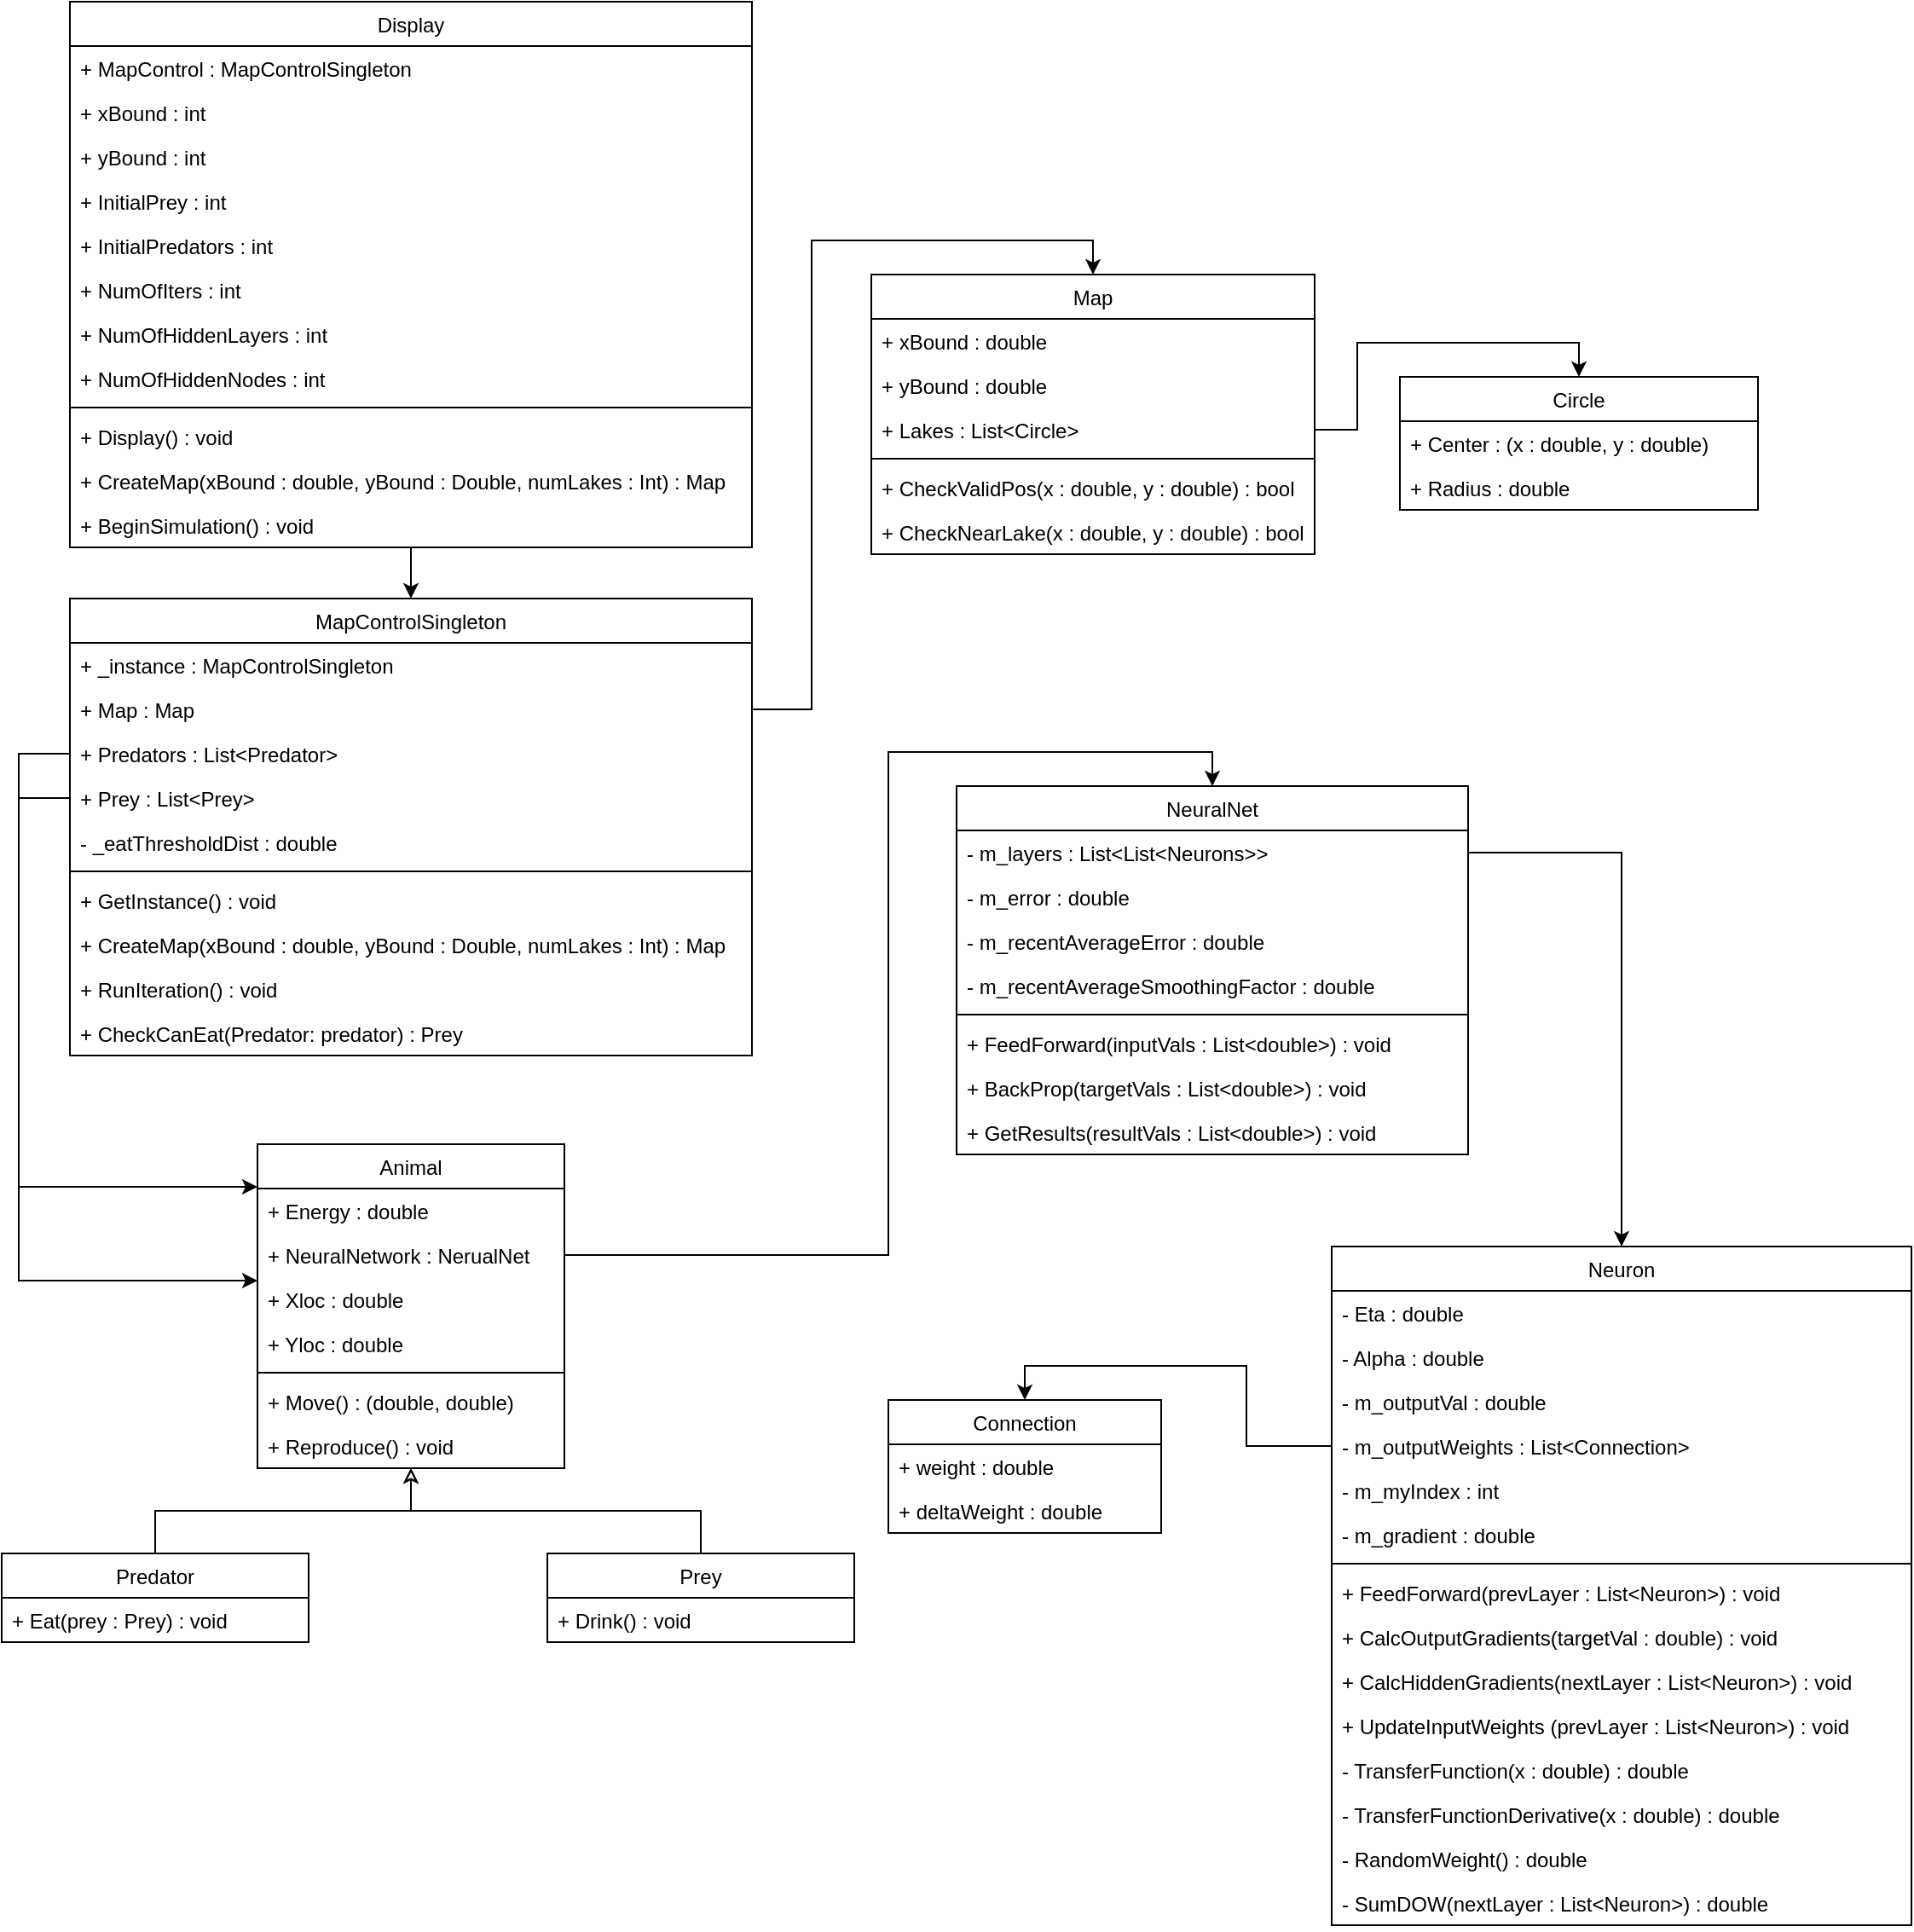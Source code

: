 <mxfile version="21.1.2" type="device">
  <diagram id="C5RBs43oDa-KdzZeNtuy" name="Page-1">
    <mxGraphModel dx="1354" dy="1474" grid="1" gridSize="10" guides="1" tooltips="1" connect="1" arrows="1" fold="1" page="0" pageScale="1" pageWidth="827" pageHeight="1169" math="0" shadow="0">
      <root>
        <mxCell id="WIyWlLk6GJQsqaUBKTNV-0" />
        <mxCell id="WIyWlLk6GJQsqaUBKTNV-1" parent="WIyWlLk6GJQsqaUBKTNV-0" />
        <mxCell id="zkfFHV4jXpPFQw0GAbJ--0" value="NeuralNet" style="swimlane;fontStyle=0;align=center;verticalAlign=top;childLayout=stackLayout;horizontal=1;startSize=26;horizontalStack=0;resizeParent=1;resizeLast=0;collapsible=1;marginBottom=0;rounded=0;shadow=0;strokeWidth=1;" parent="WIyWlLk6GJQsqaUBKTNV-1" vertex="1">
          <mxGeometry x="230" y="-150" width="300" height="216" as="geometry">
            <mxRectangle x="230" y="140" width="160" height="26" as="alternateBounds" />
          </mxGeometry>
        </mxCell>
        <mxCell id="zkfFHV4jXpPFQw0GAbJ--1" value="- m_layers : List&lt;List&lt;Neurons&gt;&gt;" style="text;align=left;verticalAlign=top;spacingLeft=4;spacingRight=4;overflow=hidden;rotatable=0;points=[[0,0.5],[1,0.5]];portConstraint=eastwest;" parent="zkfFHV4jXpPFQw0GAbJ--0" vertex="1">
          <mxGeometry y="26" width="300" height="26" as="geometry" />
        </mxCell>
        <mxCell id="zkfFHV4jXpPFQw0GAbJ--2" value="- m_error : double" style="text;align=left;verticalAlign=top;spacingLeft=4;spacingRight=4;overflow=hidden;rotatable=0;points=[[0,0.5],[1,0.5]];portConstraint=eastwest;rounded=0;shadow=0;html=0;" parent="zkfFHV4jXpPFQw0GAbJ--0" vertex="1">
          <mxGeometry y="52" width="300" height="26" as="geometry" />
        </mxCell>
        <mxCell id="zkfFHV4jXpPFQw0GAbJ--3" value="- m_recentAverageError : double" style="text;align=left;verticalAlign=top;spacingLeft=4;spacingRight=4;overflow=hidden;rotatable=0;points=[[0,0.5],[1,0.5]];portConstraint=eastwest;rounded=0;shadow=0;html=0;" parent="zkfFHV4jXpPFQw0GAbJ--0" vertex="1">
          <mxGeometry y="78" width="300" height="26" as="geometry" />
        </mxCell>
        <mxCell id="nO7ZJ4x5iDr7NH1Br83X-15" value="- m_recentAverageSmoothingFactor : double" style="text;align=left;verticalAlign=top;spacingLeft=4;spacingRight=4;overflow=hidden;rotatable=0;points=[[0,0.5],[1,0.5]];portConstraint=eastwest;rounded=0;shadow=0;html=0;" parent="zkfFHV4jXpPFQw0GAbJ--0" vertex="1">
          <mxGeometry y="104" width="300" height="26" as="geometry" />
        </mxCell>
        <mxCell id="zkfFHV4jXpPFQw0GAbJ--4" value="" style="line;html=1;strokeWidth=1;align=left;verticalAlign=middle;spacingTop=-1;spacingLeft=3;spacingRight=3;rotatable=0;labelPosition=right;points=[];portConstraint=eastwest;" parent="zkfFHV4jXpPFQw0GAbJ--0" vertex="1">
          <mxGeometry y="130" width="300" height="8" as="geometry" />
        </mxCell>
        <mxCell id="zkfFHV4jXpPFQw0GAbJ--5" value="+ FeedForward(inputVals : List&lt;double&gt;) : void" style="text;align=left;verticalAlign=top;spacingLeft=4;spacingRight=4;overflow=hidden;rotatable=0;points=[[0,0.5],[1,0.5]];portConstraint=eastwest;" parent="zkfFHV4jXpPFQw0GAbJ--0" vertex="1">
          <mxGeometry y="138" width="300" height="26" as="geometry" />
        </mxCell>
        <mxCell id="nO7ZJ4x5iDr7NH1Br83X-19" value="+ BackProp(targetVals : List&lt;double&gt;) : void" style="text;align=left;verticalAlign=top;spacingLeft=4;spacingRight=4;overflow=hidden;rotatable=0;points=[[0,0.5],[1,0.5]];portConstraint=eastwest;" parent="zkfFHV4jXpPFQw0GAbJ--0" vertex="1">
          <mxGeometry y="164" width="300" height="26" as="geometry" />
        </mxCell>
        <mxCell id="nO7ZJ4x5iDr7NH1Br83X-18" value="+ GetResults(resultVals : List&lt;double&gt;) : void" style="text;align=left;verticalAlign=top;spacingLeft=4;spacingRight=4;overflow=hidden;rotatable=0;points=[[0,0.5],[1,0.5]];portConstraint=eastwest;" parent="zkfFHV4jXpPFQw0GAbJ--0" vertex="1">
          <mxGeometry y="190" width="300" height="26" as="geometry" />
        </mxCell>
        <mxCell id="zkfFHV4jXpPFQw0GAbJ--17" value="Neuron" style="swimlane;fontStyle=0;align=center;verticalAlign=top;childLayout=stackLayout;horizontal=1;startSize=26;horizontalStack=0;resizeParent=1;resizeLast=0;collapsible=1;marginBottom=0;rounded=0;shadow=0;strokeWidth=1;" parent="WIyWlLk6GJQsqaUBKTNV-1" vertex="1">
          <mxGeometry x="450" y="120" width="340" height="398" as="geometry">
            <mxRectangle x="550" y="140" width="160" height="26" as="alternateBounds" />
          </mxGeometry>
        </mxCell>
        <mxCell id="zkfFHV4jXpPFQw0GAbJ--18" value="- Eta : double" style="text;align=left;verticalAlign=top;spacingLeft=4;spacingRight=4;overflow=hidden;rotatable=0;points=[[0,0.5],[1,0.5]];portConstraint=eastwest;" parent="zkfFHV4jXpPFQw0GAbJ--17" vertex="1">
          <mxGeometry y="26" width="340" height="26" as="geometry" />
        </mxCell>
        <mxCell id="zkfFHV4jXpPFQw0GAbJ--19" value="- Alpha : double" style="text;align=left;verticalAlign=top;spacingLeft=4;spacingRight=4;overflow=hidden;rotatable=0;points=[[0,0.5],[1,0.5]];portConstraint=eastwest;rounded=0;shadow=0;html=0;" parent="zkfFHV4jXpPFQw0GAbJ--17" vertex="1">
          <mxGeometry y="52" width="340" height="26" as="geometry" />
        </mxCell>
        <mxCell id="zkfFHV4jXpPFQw0GAbJ--20" value="- m_outputVal : double" style="text;align=left;verticalAlign=top;spacingLeft=4;spacingRight=4;overflow=hidden;rotatable=0;points=[[0,0.5],[1,0.5]];portConstraint=eastwest;rounded=0;shadow=0;html=0;" parent="zkfFHV4jXpPFQw0GAbJ--17" vertex="1">
          <mxGeometry y="78" width="340" height="26" as="geometry" />
        </mxCell>
        <mxCell id="zkfFHV4jXpPFQw0GAbJ--21" value="- m_outputWeights : List&lt;Connection&gt;" style="text;align=left;verticalAlign=top;spacingLeft=4;spacingRight=4;overflow=hidden;rotatable=0;points=[[0,0.5],[1,0.5]];portConstraint=eastwest;rounded=0;shadow=0;html=0;" parent="zkfFHV4jXpPFQw0GAbJ--17" vertex="1">
          <mxGeometry y="104" width="340" height="26" as="geometry" />
        </mxCell>
        <mxCell id="zkfFHV4jXpPFQw0GAbJ--22" value="- m_myIndex : int" style="text;align=left;verticalAlign=top;spacingLeft=4;spacingRight=4;overflow=hidden;rotatable=0;points=[[0,0.5],[1,0.5]];portConstraint=eastwest;rounded=0;shadow=0;html=0;" parent="zkfFHV4jXpPFQw0GAbJ--17" vertex="1">
          <mxGeometry y="130" width="340" height="26" as="geometry" />
        </mxCell>
        <mxCell id="nO7ZJ4x5iDr7NH1Br83X-7" value="- m_gradient : double" style="text;align=left;verticalAlign=top;spacingLeft=4;spacingRight=4;overflow=hidden;rotatable=0;points=[[0,0.5],[1,0.5]];portConstraint=eastwest;rounded=0;shadow=0;html=0;" parent="zkfFHV4jXpPFQw0GAbJ--17" vertex="1">
          <mxGeometry y="156" width="340" height="26" as="geometry" />
        </mxCell>
        <mxCell id="zkfFHV4jXpPFQw0GAbJ--23" value="" style="line;html=1;strokeWidth=1;align=left;verticalAlign=middle;spacingTop=-1;spacingLeft=3;spacingRight=3;rotatable=0;labelPosition=right;points=[];portConstraint=eastwest;" parent="zkfFHV4jXpPFQw0GAbJ--17" vertex="1">
          <mxGeometry y="182" width="340" height="8" as="geometry" />
        </mxCell>
        <mxCell id="zkfFHV4jXpPFQw0GAbJ--24" value="+ FeedForward(prevLayer : List&lt;Neuron&gt;) : void" style="text;align=left;verticalAlign=top;spacingLeft=4;spacingRight=4;overflow=hidden;rotatable=0;points=[[0,0.5],[1,0.5]];portConstraint=eastwest;" parent="zkfFHV4jXpPFQw0GAbJ--17" vertex="1">
          <mxGeometry y="190" width="340" height="26" as="geometry" />
        </mxCell>
        <mxCell id="zkfFHV4jXpPFQw0GAbJ--25" value="+ CalcOutputGradients(targetVal : double) : void" style="text;align=left;verticalAlign=top;spacingLeft=4;spacingRight=4;overflow=hidden;rotatable=0;points=[[0,0.5],[1,0.5]];portConstraint=eastwest;" parent="zkfFHV4jXpPFQw0GAbJ--17" vertex="1">
          <mxGeometry y="216" width="340" height="26" as="geometry" />
        </mxCell>
        <mxCell id="nO7ZJ4x5iDr7NH1Br83X-11" value="+ CalcHiddenGradients(nextLayer : List&lt;Neuron&gt;) : void" style="text;align=left;verticalAlign=top;spacingLeft=4;spacingRight=4;overflow=hidden;rotatable=0;points=[[0,0.5],[1,0.5]];portConstraint=eastwest;" parent="zkfFHV4jXpPFQw0GAbJ--17" vertex="1">
          <mxGeometry y="242" width="340" height="26" as="geometry" />
        </mxCell>
        <mxCell id="nO7ZJ4x5iDr7NH1Br83X-10" value="+ UpdateInputWeights (prevLayer : List&lt;Neuron&gt;) : void" style="text;align=left;verticalAlign=top;spacingLeft=4;spacingRight=4;overflow=hidden;rotatable=0;points=[[0,0.5],[1,0.5]];portConstraint=eastwest;" parent="zkfFHV4jXpPFQw0GAbJ--17" vertex="1">
          <mxGeometry y="268" width="340" height="26" as="geometry" />
        </mxCell>
        <mxCell id="nO7ZJ4x5iDr7NH1Br83X-9" value="- TransferFunction(x : double) : double" style="text;align=left;verticalAlign=top;spacingLeft=4;spacingRight=4;overflow=hidden;rotatable=0;points=[[0,0.5],[1,0.5]];portConstraint=eastwest;" parent="zkfFHV4jXpPFQw0GAbJ--17" vertex="1">
          <mxGeometry y="294" width="340" height="26" as="geometry" />
        </mxCell>
        <mxCell id="nO7ZJ4x5iDr7NH1Br83X-8" value="- TransferFunctionDerivative(x : double) : double" style="text;align=left;verticalAlign=top;spacingLeft=4;spacingRight=4;overflow=hidden;rotatable=0;points=[[0,0.5],[1,0.5]];portConstraint=eastwest;" parent="zkfFHV4jXpPFQw0GAbJ--17" vertex="1">
          <mxGeometry y="320" width="340" height="26" as="geometry" />
        </mxCell>
        <mxCell id="nO7ZJ4x5iDr7NH1Br83X-13" value="- RandomWeight() : double" style="text;align=left;verticalAlign=top;spacingLeft=4;spacingRight=4;overflow=hidden;rotatable=0;points=[[0,0.5],[1,0.5]];portConstraint=eastwest;" parent="zkfFHV4jXpPFQw0GAbJ--17" vertex="1">
          <mxGeometry y="346" width="340" height="26" as="geometry" />
        </mxCell>
        <mxCell id="nO7ZJ4x5iDr7NH1Br83X-12" value="- SumDOW(nextLayer : List&lt;Neuron&gt;) : double" style="text;align=left;verticalAlign=top;spacingLeft=4;spacingRight=4;overflow=hidden;rotatable=0;points=[[0,0.5],[1,0.5]];portConstraint=eastwest;" parent="zkfFHV4jXpPFQw0GAbJ--17" vertex="1">
          <mxGeometry y="372" width="340" height="26" as="geometry" />
        </mxCell>
        <mxCell id="nO7ZJ4x5iDr7NH1Br83X-0" value="Connection" style="swimlane;fontStyle=0;align=center;verticalAlign=top;childLayout=stackLayout;horizontal=1;startSize=26;horizontalStack=0;resizeParent=1;resizeLast=0;collapsible=1;marginBottom=0;rounded=0;shadow=0;strokeWidth=1;" parent="WIyWlLk6GJQsqaUBKTNV-1" vertex="1">
          <mxGeometry x="190" y="210" width="160" height="78" as="geometry">
            <mxRectangle x="230" y="140" width="160" height="26" as="alternateBounds" />
          </mxGeometry>
        </mxCell>
        <mxCell id="nO7ZJ4x5iDr7NH1Br83X-1" value="+ weight : double" style="text;align=left;verticalAlign=top;spacingLeft=4;spacingRight=4;overflow=hidden;rotatable=0;points=[[0,0.5],[1,0.5]];portConstraint=eastwest;" parent="nO7ZJ4x5iDr7NH1Br83X-0" vertex="1">
          <mxGeometry y="26" width="160" height="26" as="geometry" />
        </mxCell>
        <mxCell id="nO7ZJ4x5iDr7NH1Br83X-2" value="+ deltaWeight : double" style="text;align=left;verticalAlign=top;spacingLeft=4;spacingRight=4;overflow=hidden;rotatable=0;points=[[0,0.5],[1,0.5]];portConstraint=eastwest;rounded=0;shadow=0;html=0;" parent="nO7ZJ4x5iDr7NH1Br83X-0" vertex="1">
          <mxGeometry y="52" width="160" height="26" as="geometry" />
        </mxCell>
        <mxCell id="nO7ZJ4x5iDr7NH1Br83X-6" style="edgeStyle=orthogonalEdgeStyle;rounded=0;orthogonalLoop=1;jettySize=auto;html=1;entryX=0.5;entryY=0;entryDx=0;entryDy=0;" parent="WIyWlLk6GJQsqaUBKTNV-1" source="zkfFHV4jXpPFQw0GAbJ--21" target="nO7ZJ4x5iDr7NH1Br83X-0" edge="1">
          <mxGeometry relative="1" as="geometry" />
        </mxCell>
        <mxCell id="nO7ZJ4x5iDr7NH1Br83X-20" style="edgeStyle=orthogonalEdgeStyle;rounded=0;orthogonalLoop=1;jettySize=auto;html=1;entryX=0.5;entryY=0;entryDx=0;entryDy=0;" parent="WIyWlLk6GJQsqaUBKTNV-1" source="zkfFHV4jXpPFQw0GAbJ--1" target="zkfFHV4jXpPFQw0GAbJ--17" edge="1">
          <mxGeometry relative="1" as="geometry" />
        </mxCell>
        <mxCell id="nO7ZJ4x5iDr7NH1Br83X-21" value="Animal" style="swimlane;fontStyle=0;align=center;verticalAlign=top;childLayout=stackLayout;horizontal=1;startSize=26;horizontalStack=0;resizeParent=1;resizeLast=0;collapsible=1;marginBottom=0;rounded=0;shadow=0;strokeWidth=1;" parent="WIyWlLk6GJQsqaUBKTNV-1" vertex="1">
          <mxGeometry x="-180" y="60" width="180" height="190" as="geometry">
            <mxRectangle x="230" y="140" width="160" height="26" as="alternateBounds" />
          </mxGeometry>
        </mxCell>
        <mxCell id="nO7ZJ4x5iDr7NH1Br83X-22" value="+ Energy : double" style="text;align=left;verticalAlign=top;spacingLeft=4;spacingRight=4;overflow=hidden;rotatable=0;points=[[0,0.5],[1,0.5]];portConstraint=eastwest;" parent="nO7ZJ4x5iDr7NH1Br83X-21" vertex="1">
          <mxGeometry y="26" width="180" height="26" as="geometry" />
        </mxCell>
        <mxCell id="nO7ZJ4x5iDr7NH1Br83X-23" value="+ NeuralNetwork : NerualNet" style="text;align=left;verticalAlign=top;spacingLeft=4;spacingRight=4;overflow=hidden;rotatable=0;points=[[0,0.5],[1,0.5]];portConstraint=eastwest;rounded=0;shadow=0;html=0;" parent="nO7ZJ4x5iDr7NH1Br83X-21" vertex="1">
          <mxGeometry y="52" width="180" height="26" as="geometry" />
        </mxCell>
        <mxCell id="nO7ZJ4x5iDr7NH1Br83X-50" value="+ Xloc : double" style="text;align=left;verticalAlign=top;spacingLeft=4;spacingRight=4;overflow=hidden;rotatable=0;points=[[0,0.5],[1,0.5]];portConstraint=eastwest;rounded=0;shadow=0;html=0;" parent="nO7ZJ4x5iDr7NH1Br83X-21" vertex="1">
          <mxGeometry y="78" width="180" height="26" as="geometry" />
        </mxCell>
        <mxCell id="nO7ZJ4x5iDr7NH1Br83X-51" value="+ Yloc : double" style="text;align=left;verticalAlign=top;spacingLeft=4;spacingRight=4;overflow=hidden;rotatable=0;points=[[0,0.5],[1,0.5]];portConstraint=eastwest;rounded=0;shadow=0;html=0;" parent="nO7ZJ4x5iDr7NH1Br83X-21" vertex="1">
          <mxGeometry y="104" width="180" height="26" as="geometry" />
        </mxCell>
        <mxCell id="nO7ZJ4x5iDr7NH1Br83X-27" value="" style="line;html=1;strokeWidth=1;align=left;verticalAlign=middle;spacingTop=-1;spacingLeft=3;spacingRight=3;rotatable=0;labelPosition=right;points=[];portConstraint=eastwest;" parent="nO7ZJ4x5iDr7NH1Br83X-21" vertex="1">
          <mxGeometry y="130" width="180" height="8" as="geometry" />
        </mxCell>
        <mxCell id="nO7ZJ4x5iDr7NH1Br83X-26" value="+ Move() : (double, double)" style="text;align=left;verticalAlign=top;spacingLeft=4;spacingRight=4;overflow=hidden;rotatable=0;points=[[0,0.5],[1,0.5]];portConstraint=eastwest;rounded=0;shadow=0;html=0;" parent="nO7ZJ4x5iDr7NH1Br83X-21" vertex="1">
          <mxGeometry y="138" width="180" height="26" as="geometry" />
        </mxCell>
        <mxCell id="nO7ZJ4x5iDr7NH1Br83X-28" value="+ Reproduce() : void" style="text;align=left;verticalAlign=top;spacingLeft=4;spacingRight=4;overflow=hidden;rotatable=0;points=[[0,0.5],[1,0.5]];portConstraint=eastwest;rounded=0;shadow=0;html=0;" parent="nO7ZJ4x5iDr7NH1Br83X-21" vertex="1">
          <mxGeometry y="164" width="180" height="26" as="geometry" />
        </mxCell>
        <mxCell id="nO7ZJ4x5iDr7NH1Br83X-25" style="edgeStyle=orthogonalEdgeStyle;rounded=0;orthogonalLoop=1;jettySize=auto;html=1;entryX=0.5;entryY=0;entryDx=0;entryDy=0;" parent="WIyWlLk6GJQsqaUBKTNV-1" source="nO7ZJ4x5iDr7NH1Br83X-23" target="zkfFHV4jXpPFQw0GAbJ--0" edge="1">
          <mxGeometry relative="1" as="geometry">
            <Array as="points">
              <mxPoint x="190" y="125" />
              <mxPoint x="190" y="-170" />
              <mxPoint x="380" y="-170" />
            </Array>
          </mxGeometry>
        </mxCell>
        <mxCell id="nO7ZJ4x5iDr7NH1Br83X-41" style="edgeStyle=orthogonalEdgeStyle;rounded=0;orthogonalLoop=1;jettySize=auto;html=1;endArrow=classic;endFill=0;" parent="WIyWlLk6GJQsqaUBKTNV-1" source="nO7ZJ4x5iDr7NH1Br83X-29" target="nO7ZJ4x5iDr7NH1Br83X-21" edge="1">
          <mxGeometry relative="1" as="geometry" />
        </mxCell>
        <mxCell id="nO7ZJ4x5iDr7NH1Br83X-29" value="Predator" style="swimlane;fontStyle=0;align=center;verticalAlign=top;childLayout=stackLayout;horizontal=1;startSize=26;horizontalStack=0;resizeParent=1;resizeLast=0;collapsible=1;marginBottom=0;rounded=0;shadow=0;strokeWidth=1;" parent="WIyWlLk6GJQsqaUBKTNV-1" vertex="1">
          <mxGeometry x="-330" y="300" width="180" height="52" as="geometry">
            <mxRectangle x="230" y="140" width="160" height="26" as="alternateBounds" />
          </mxGeometry>
        </mxCell>
        <mxCell id="nO7ZJ4x5iDr7NH1Br83X-33" value="+ Eat(prey : Prey) : void" style="text;align=left;verticalAlign=top;spacingLeft=4;spacingRight=4;overflow=hidden;rotatable=0;points=[[0,0.5],[1,0.5]];portConstraint=eastwest;rounded=0;shadow=0;html=0;" parent="nO7ZJ4x5iDr7NH1Br83X-29" vertex="1">
          <mxGeometry y="26" width="180" height="26" as="geometry" />
        </mxCell>
        <mxCell id="nO7ZJ4x5iDr7NH1Br83X-42" style="edgeStyle=orthogonalEdgeStyle;rounded=0;orthogonalLoop=1;jettySize=auto;html=1;endArrow=classic;endFill=0;" parent="WIyWlLk6GJQsqaUBKTNV-1" source="nO7ZJ4x5iDr7NH1Br83X-35" target="nO7ZJ4x5iDr7NH1Br83X-21" edge="1">
          <mxGeometry relative="1" as="geometry" />
        </mxCell>
        <mxCell id="nO7ZJ4x5iDr7NH1Br83X-35" value="Prey" style="swimlane;fontStyle=0;align=center;verticalAlign=top;childLayout=stackLayout;horizontal=1;startSize=26;horizontalStack=0;resizeParent=1;resizeLast=0;collapsible=1;marginBottom=0;rounded=0;shadow=0;strokeWidth=1;" parent="WIyWlLk6GJQsqaUBKTNV-1" vertex="1">
          <mxGeometry x="-10" y="300" width="180" height="52" as="geometry">
            <mxRectangle x="230" y="140" width="160" height="26" as="alternateBounds" />
          </mxGeometry>
        </mxCell>
        <mxCell id="nO7ZJ4x5iDr7NH1Br83X-40" value="+ Drink() : void" style="text;align=left;verticalAlign=top;spacingLeft=4;spacingRight=4;overflow=hidden;rotatable=0;points=[[0,0.5],[1,0.5]];portConstraint=eastwest;rounded=0;shadow=0;html=0;" parent="nO7ZJ4x5iDr7NH1Br83X-35" vertex="1">
          <mxGeometry y="26" width="180" height="26" as="geometry" />
        </mxCell>
        <mxCell id="nO7ZJ4x5iDr7NH1Br83X-44" value="MapControlSingleton" style="swimlane;fontStyle=0;align=center;verticalAlign=top;childLayout=stackLayout;horizontal=1;startSize=26;horizontalStack=0;resizeParent=1;resizeLast=0;collapsible=1;marginBottom=0;rounded=0;shadow=0;strokeWidth=1;" parent="WIyWlLk6GJQsqaUBKTNV-1" vertex="1">
          <mxGeometry x="-290" y="-260" width="400" height="268" as="geometry">
            <mxRectangle x="230" y="140" width="160" height="26" as="alternateBounds" />
          </mxGeometry>
        </mxCell>
        <mxCell id="AgqpvDuO_LdRkOJ1q3NE-1" value="+ _instance : MapControlSingleton" style="text;align=left;verticalAlign=top;spacingLeft=4;spacingRight=4;overflow=hidden;rotatable=0;points=[[0,0.5],[1,0.5]];portConstraint=eastwest;" vertex="1" parent="nO7ZJ4x5iDr7NH1Br83X-44">
          <mxGeometry y="26" width="400" height="26" as="geometry" />
        </mxCell>
        <mxCell id="nO7ZJ4x5iDr7NH1Br83X-45" value="+ Map : Map" style="text;align=left;verticalAlign=top;spacingLeft=4;spacingRight=4;overflow=hidden;rotatable=0;points=[[0,0.5],[1,0.5]];portConstraint=eastwest;" parent="nO7ZJ4x5iDr7NH1Br83X-44" vertex="1">
          <mxGeometry y="52" width="400" height="26" as="geometry" />
        </mxCell>
        <mxCell id="nO7ZJ4x5iDr7NH1Br83X-46" value="+ Predators : List&lt;Predator&gt;" style="text;align=left;verticalAlign=top;spacingLeft=4;spacingRight=4;overflow=hidden;rotatable=0;points=[[0,0.5],[1,0.5]];portConstraint=eastwest;rounded=0;shadow=0;html=0;" parent="nO7ZJ4x5iDr7NH1Br83X-44" vertex="1">
          <mxGeometry y="78" width="400" height="26" as="geometry" />
        </mxCell>
        <mxCell id="nO7ZJ4x5iDr7NH1Br83X-67" value="+ Prey : List&lt;Prey&gt;" style="text;align=left;verticalAlign=top;spacingLeft=4;spacingRight=4;overflow=hidden;rotatable=0;points=[[0,0.5],[1,0.5]];portConstraint=eastwest;rounded=0;shadow=0;html=0;" parent="nO7ZJ4x5iDr7NH1Br83X-44" vertex="1">
          <mxGeometry y="104" width="400" height="26" as="geometry" />
        </mxCell>
        <mxCell id="AgqpvDuO_LdRkOJ1q3NE-5" value="- _eatThresholdDist : double" style="text;align=left;verticalAlign=top;spacingLeft=4;spacingRight=4;overflow=hidden;rotatable=0;points=[[0,0.5],[1,0.5]];portConstraint=eastwest;rounded=0;shadow=0;html=0;" vertex="1" parent="nO7ZJ4x5iDr7NH1Br83X-44">
          <mxGeometry y="130" width="400" height="26" as="geometry" />
        </mxCell>
        <mxCell id="nO7ZJ4x5iDr7NH1Br83X-47" value="" style="line;html=1;strokeWidth=1;align=left;verticalAlign=middle;spacingTop=-1;spacingLeft=3;spacingRight=3;rotatable=0;labelPosition=right;points=[];portConstraint=eastwest;" parent="nO7ZJ4x5iDr7NH1Br83X-44" vertex="1">
          <mxGeometry y="156" width="400" height="8" as="geometry" />
        </mxCell>
        <mxCell id="AgqpvDuO_LdRkOJ1q3NE-2" value="+ GetInstance() : void" style="text;align=left;verticalAlign=top;spacingLeft=4;spacingRight=4;overflow=hidden;rotatable=0;points=[[0,0.5],[1,0.5]];portConstraint=eastwest;rounded=0;shadow=0;html=0;" vertex="1" parent="nO7ZJ4x5iDr7NH1Br83X-44">
          <mxGeometry y="164" width="400" height="26" as="geometry" />
        </mxCell>
        <mxCell id="AgqpvDuO_LdRkOJ1q3NE-3" value="+ CreateMap(xBound : double, yBound : Double, numLakes : Int) : Map" style="text;align=left;verticalAlign=top;spacingLeft=4;spacingRight=4;overflow=hidden;rotatable=0;points=[[0,0.5],[1,0.5]];portConstraint=eastwest;rounded=0;shadow=0;html=0;" vertex="1" parent="nO7ZJ4x5iDr7NH1Br83X-44">
          <mxGeometry y="190" width="400" height="26" as="geometry" />
        </mxCell>
        <mxCell id="nO7ZJ4x5iDr7NH1Br83X-48" value="+ RunIteration() : void" style="text;align=left;verticalAlign=top;spacingLeft=4;spacingRight=4;overflow=hidden;rotatable=0;points=[[0,0.5],[1,0.5]];portConstraint=eastwest;rounded=0;shadow=0;html=0;" parent="nO7ZJ4x5iDr7NH1Br83X-44" vertex="1">
          <mxGeometry y="216" width="400" height="26" as="geometry" />
        </mxCell>
        <mxCell id="AgqpvDuO_LdRkOJ1q3NE-0" value="+ CheckCanEat(Predator: predator) : Prey" style="text;align=left;verticalAlign=top;spacingLeft=4;spacingRight=4;overflow=hidden;rotatable=0;points=[[0,0.5],[1,0.5]];portConstraint=eastwest;rounded=0;shadow=0;html=0;" vertex="1" parent="nO7ZJ4x5iDr7NH1Br83X-44">
          <mxGeometry y="242" width="400" height="26" as="geometry" />
        </mxCell>
        <mxCell id="nO7ZJ4x5iDr7NH1Br83X-52" value="Map" style="swimlane;fontStyle=0;align=center;verticalAlign=top;childLayout=stackLayout;horizontal=1;startSize=26;horizontalStack=0;resizeParent=1;resizeLast=0;collapsible=1;marginBottom=0;rounded=0;shadow=0;strokeWidth=1;" parent="WIyWlLk6GJQsqaUBKTNV-1" vertex="1">
          <mxGeometry x="180" y="-450" width="260" height="164" as="geometry">
            <mxRectangle x="230" y="140" width="160" height="26" as="alternateBounds" />
          </mxGeometry>
        </mxCell>
        <mxCell id="nO7ZJ4x5iDr7NH1Br83X-78" value="+ xBound : double" style="text;align=left;verticalAlign=top;spacingLeft=4;spacingRight=4;overflow=hidden;rotatable=0;points=[[0,0.5],[1,0.5]];portConstraint=eastwest;" parent="nO7ZJ4x5iDr7NH1Br83X-52" vertex="1">
          <mxGeometry y="26" width="260" height="26" as="geometry" />
        </mxCell>
        <mxCell id="nO7ZJ4x5iDr7NH1Br83X-79" value="+ yBound : double" style="text;align=left;verticalAlign=top;spacingLeft=4;spacingRight=4;overflow=hidden;rotatable=0;points=[[0,0.5],[1,0.5]];portConstraint=eastwest;" parent="nO7ZJ4x5iDr7NH1Br83X-52" vertex="1">
          <mxGeometry y="52" width="260" height="26" as="geometry" />
        </mxCell>
        <mxCell id="nO7ZJ4x5iDr7NH1Br83X-53" value="+ Lakes : List&lt;Circle&gt;" style="text;align=left;verticalAlign=top;spacingLeft=4;spacingRight=4;overflow=hidden;rotatable=0;points=[[0,0.5],[1,0.5]];portConstraint=eastwest;" parent="nO7ZJ4x5iDr7NH1Br83X-52" vertex="1">
          <mxGeometry y="78" width="260" height="26" as="geometry" />
        </mxCell>
        <mxCell id="nO7ZJ4x5iDr7NH1Br83X-55" value="" style="line;html=1;strokeWidth=1;align=left;verticalAlign=middle;spacingTop=-1;spacingLeft=3;spacingRight=3;rotatable=0;labelPosition=right;points=[];portConstraint=eastwest;" parent="nO7ZJ4x5iDr7NH1Br83X-52" vertex="1">
          <mxGeometry y="104" width="260" height="8" as="geometry" />
        </mxCell>
        <mxCell id="nO7ZJ4x5iDr7NH1Br83X-56" value="+ CheckValidPos(x : double, y : double) : bool" style="text;align=left;verticalAlign=top;spacingLeft=4;spacingRight=4;overflow=hidden;rotatable=0;points=[[0,0.5],[1,0.5]];portConstraint=eastwest;rounded=0;shadow=0;html=0;" parent="nO7ZJ4x5iDr7NH1Br83X-52" vertex="1">
          <mxGeometry y="112" width="260" height="26" as="geometry" />
        </mxCell>
        <mxCell id="nO7ZJ4x5iDr7NH1Br83X-57" value="+ CheckNearLake(x : double, y : double) : bool" style="text;align=left;verticalAlign=top;spacingLeft=4;spacingRight=4;overflow=hidden;rotatable=0;points=[[0,0.5],[1,0.5]];portConstraint=eastwest;rounded=0;shadow=0;html=0;" parent="nO7ZJ4x5iDr7NH1Br83X-52" vertex="1">
          <mxGeometry y="138" width="260" height="26" as="geometry" />
        </mxCell>
        <mxCell id="nO7ZJ4x5iDr7NH1Br83X-58" value="Circle" style="swimlane;fontStyle=0;align=center;verticalAlign=top;childLayout=stackLayout;horizontal=1;startSize=26;horizontalStack=0;resizeParent=1;resizeLast=0;collapsible=1;marginBottom=0;rounded=0;shadow=0;strokeWidth=1;" parent="WIyWlLk6GJQsqaUBKTNV-1" vertex="1">
          <mxGeometry x="490" y="-390" width="210" height="78" as="geometry">
            <mxRectangle x="230" y="140" width="160" height="26" as="alternateBounds" />
          </mxGeometry>
        </mxCell>
        <mxCell id="nO7ZJ4x5iDr7NH1Br83X-59" value="+ Center : (x : double, y : double)" style="text;align=left;verticalAlign=top;spacingLeft=4;spacingRight=4;overflow=hidden;rotatable=0;points=[[0,0.5],[1,0.5]];portConstraint=eastwest;" parent="nO7ZJ4x5iDr7NH1Br83X-58" vertex="1">
          <mxGeometry y="26" width="210" height="26" as="geometry" />
        </mxCell>
        <mxCell id="nO7ZJ4x5iDr7NH1Br83X-60" value="+ Radius : double" style="text;align=left;verticalAlign=top;spacingLeft=4;spacingRight=4;overflow=hidden;rotatable=0;points=[[0,0.5],[1,0.5]];portConstraint=eastwest;rounded=0;shadow=0;html=0;" parent="nO7ZJ4x5iDr7NH1Br83X-58" vertex="1">
          <mxGeometry y="52" width="210" height="26" as="geometry" />
        </mxCell>
        <mxCell id="nO7ZJ4x5iDr7NH1Br83X-64" style="edgeStyle=orthogonalEdgeStyle;rounded=0;orthogonalLoop=1;jettySize=auto;html=1;entryX=0.5;entryY=0;entryDx=0;entryDy=0;" parent="WIyWlLk6GJQsqaUBKTNV-1" source="nO7ZJ4x5iDr7NH1Br83X-53" target="nO7ZJ4x5iDr7NH1Br83X-58" edge="1">
          <mxGeometry relative="1" as="geometry" />
        </mxCell>
        <mxCell id="nO7ZJ4x5iDr7NH1Br83X-66" style="edgeStyle=orthogonalEdgeStyle;rounded=0;orthogonalLoop=1;jettySize=auto;html=1;entryX=0.5;entryY=0;entryDx=0;entryDy=0;" parent="WIyWlLk6GJQsqaUBKTNV-1" source="nO7ZJ4x5iDr7NH1Br83X-45" target="nO7ZJ4x5iDr7NH1Br83X-52" edge="1">
          <mxGeometry relative="1" as="geometry" />
        </mxCell>
        <mxCell id="nO7ZJ4x5iDr7NH1Br83X-85" style="edgeStyle=orthogonalEdgeStyle;rounded=0;orthogonalLoop=1;jettySize=auto;html=1;entryX=0.5;entryY=0;entryDx=0;entryDy=0;" parent="WIyWlLk6GJQsqaUBKTNV-1" source="nO7ZJ4x5iDr7NH1Br83X-68" target="nO7ZJ4x5iDr7NH1Br83X-44" edge="1">
          <mxGeometry relative="1" as="geometry" />
        </mxCell>
        <mxCell id="nO7ZJ4x5iDr7NH1Br83X-68" value="Display" style="swimlane;fontStyle=0;align=center;verticalAlign=top;childLayout=stackLayout;horizontal=1;startSize=26;horizontalStack=0;resizeParent=1;resizeLast=0;collapsible=1;marginBottom=0;rounded=0;shadow=0;strokeWidth=1;" parent="WIyWlLk6GJQsqaUBKTNV-1" vertex="1">
          <mxGeometry x="-290" y="-610" width="400" height="320" as="geometry">
            <mxRectangle x="230" y="140" width="160" height="26" as="alternateBounds" />
          </mxGeometry>
        </mxCell>
        <mxCell id="nO7ZJ4x5iDr7NH1Br83X-69" value="+ MapControl : MapControlSingleton" style="text;align=left;verticalAlign=top;spacingLeft=4;spacingRight=4;overflow=hidden;rotatable=0;points=[[0,0.5],[1,0.5]];portConstraint=eastwest;" parent="nO7ZJ4x5iDr7NH1Br83X-68" vertex="1">
          <mxGeometry y="26" width="400" height="26" as="geometry" />
        </mxCell>
        <mxCell id="nO7ZJ4x5iDr7NH1Br83X-70" value="+ xBound : int" style="text;align=left;verticalAlign=top;spacingLeft=4;spacingRight=4;overflow=hidden;rotatable=0;points=[[0,0.5],[1,0.5]];portConstraint=eastwest;rounded=0;shadow=0;html=0;" parent="nO7ZJ4x5iDr7NH1Br83X-68" vertex="1">
          <mxGeometry y="52" width="400" height="26" as="geometry" />
        </mxCell>
        <mxCell id="nO7ZJ4x5iDr7NH1Br83X-71" value="+ yBound : int" style="text;align=left;verticalAlign=top;spacingLeft=4;spacingRight=4;overflow=hidden;rotatable=0;points=[[0,0.5],[1,0.5]];portConstraint=eastwest;rounded=0;shadow=0;html=0;" parent="nO7ZJ4x5iDr7NH1Br83X-68" vertex="1">
          <mxGeometry y="78" width="400" height="26" as="geometry" />
        </mxCell>
        <mxCell id="nO7ZJ4x5iDr7NH1Br83X-72" value="+ InitialPrey : int" style="text;align=left;verticalAlign=top;spacingLeft=4;spacingRight=4;overflow=hidden;rotatable=0;points=[[0,0.5],[1,0.5]];portConstraint=eastwest;rounded=0;shadow=0;html=0;" parent="nO7ZJ4x5iDr7NH1Br83X-68" vertex="1">
          <mxGeometry y="104" width="400" height="26" as="geometry" />
        </mxCell>
        <mxCell id="nO7ZJ4x5iDr7NH1Br83X-80" value="+ InitialPredators : int" style="text;align=left;verticalAlign=top;spacingLeft=4;spacingRight=4;overflow=hidden;rotatable=0;points=[[0,0.5],[1,0.5]];portConstraint=eastwest;rounded=0;shadow=0;html=0;" parent="nO7ZJ4x5iDr7NH1Br83X-68" vertex="1">
          <mxGeometry y="130" width="400" height="26" as="geometry" />
        </mxCell>
        <mxCell id="nO7ZJ4x5iDr7NH1Br83X-81" value="+ NumOfIters : int" style="text;align=left;verticalAlign=top;spacingLeft=4;spacingRight=4;overflow=hidden;rotatable=0;points=[[0,0.5],[1,0.5]];portConstraint=eastwest;rounded=0;shadow=0;html=0;" parent="nO7ZJ4x5iDr7NH1Br83X-68" vertex="1">
          <mxGeometry y="156" width="400" height="26" as="geometry" />
        </mxCell>
        <mxCell id="nO7ZJ4x5iDr7NH1Br83X-82" value="+ NumOfHiddenLayers : int" style="text;align=left;verticalAlign=top;spacingLeft=4;spacingRight=4;overflow=hidden;rotatable=0;points=[[0,0.5],[1,0.5]];portConstraint=eastwest;rounded=0;shadow=0;html=0;" parent="nO7ZJ4x5iDr7NH1Br83X-68" vertex="1">
          <mxGeometry y="182" width="400" height="26" as="geometry" />
        </mxCell>
        <mxCell id="nO7ZJ4x5iDr7NH1Br83X-83" value="+ NumOfHiddenNodes : int" style="text;align=left;verticalAlign=top;spacingLeft=4;spacingRight=4;overflow=hidden;rotatable=0;points=[[0,0.5],[1,0.5]];portConstraint=eastwest;rounded=0;shadow=0;html=0;" parent="nO7ZJ4x5iDr7NH1Br83X-68" vertex="1">
          <mxGeometry y="208" width="400" height="26" as="geometry" />
        </mxCell>
        <mxCell id="nO7ZJ4x5iDr7NH1Br83X-73" value="" style="line;html=1;strokeWidth=1;align=left;verticalAlign=middle;spacingTop=-1;spacingLeft=3;spacingRight=3;rotatable=0;labelPosition=right;points=[];portConstraint=eastwest;" parent="nO7ZJ4x5iDr7NH1Br83X-68" vertex="1">
          <mxGeometry y="234" width="400" height="8" as="geometry" />
        </mxCell>
        <mxCell id="nO7ZJ4x5iDr7NH1Br83X-74" value="+ Display() : void" style="text;align=left;verticalAlign=top;spacingLeft=4;spacingRight=4;overflow=hidden;rotatable=0;points=[[0,0.5],[1,0.5]];portConstraint=eastwest;rounded=0;shadow=0;html=0;" parent="nO7ZJ4x5iDr7NH1Br83X-68" vertex="1">
          <mxGeometry y="242" width="400" height="26" as="geometry" />
        </mxCell>
        <mxCell id="AgqpvDuO_LdRkOJ1q3NE-4" value="+ CreateMap(xBound : double, yBound : Double, numLakes : Int) : Map" style="text;align=left;verticalAlign=top;spacingLeft=4;spacingRight=4;overflow=hidden;rotatable=0;points=[[0,0.5],[1,0.5]];portConstraint=eastwest;rounded=0;shadow=0;html=0;" vertex="1" parent="nO7ZJ4x5iDr7NH1Br83X-68">
          <mxGeometry y="268" width="400" height="26" as="geometry" />
        </mxCell>
        <mxCell id="nO7ZJ4x5iDr7NH1Br83X-84" value="+ BeginSimulation() : void" style="text;align=left;verticalAlign=top;spacingLeft=4;spacingRight=4;overflow=hidden;rotatable=0;points=[[0,0.5],[1,0.5]];portConstraint=eastwest;rounded=0;shadow=0;html=0;" parent="nO7ZJ4x5iDr7NH1Br83X-68" vertex="1">
          <mxGeometry y="294" width="400" height="26" as="geometry" />
        </mxCell>
        <mxCell id="nO7ZJ4x5iDr7NH1Br83X-86" style="edgeStyle=orthogonalEdgeStyle;rounded=0;orthogonalLoop=1;jettySize=auto;html=1;" parent="WIyWlLk6GJQsqaUBKTNV-1" source="nO7ZJ4x5iDr7NH1Br83X-46" target="nO7ZJ4x5iDr7NH1Br83X-21" edge="1">
          <mxGeometry relative="1" as="geometry">
            <Array as="points">
              <mxPoint x="-320" y="-169" />
              <mxPoint x="-320" y="85" />
            </Array>
          </mxGeometry>
        </mxCell>
        <mxCell id="nO7ZJ4x5iDr7NH1Br83X-87" style="edgeStyle=orthogonalEdgeStyle;rounded=0;orthogonalLoop=1;jettySize=auto;html=1;" parent="WIyWlLk6GJQsqaUBKTNV-1" source="nO7ZJ4x5iDr7NH1Br83X-67" target="nO7ZJ4x5iDr7NH1Br83X-21" edge="1">
          <mxGeometry relative="1" as="geometry">
            <Array as="points">
              <mxPoint x="-320" y="-143" />
              <mxPoint x="-320" y="140" />
            </Array>
          </mxGeometry>
        </mxCell>
      </root>
    </mxGraphModel>
  </diagram>
</mxfile>
